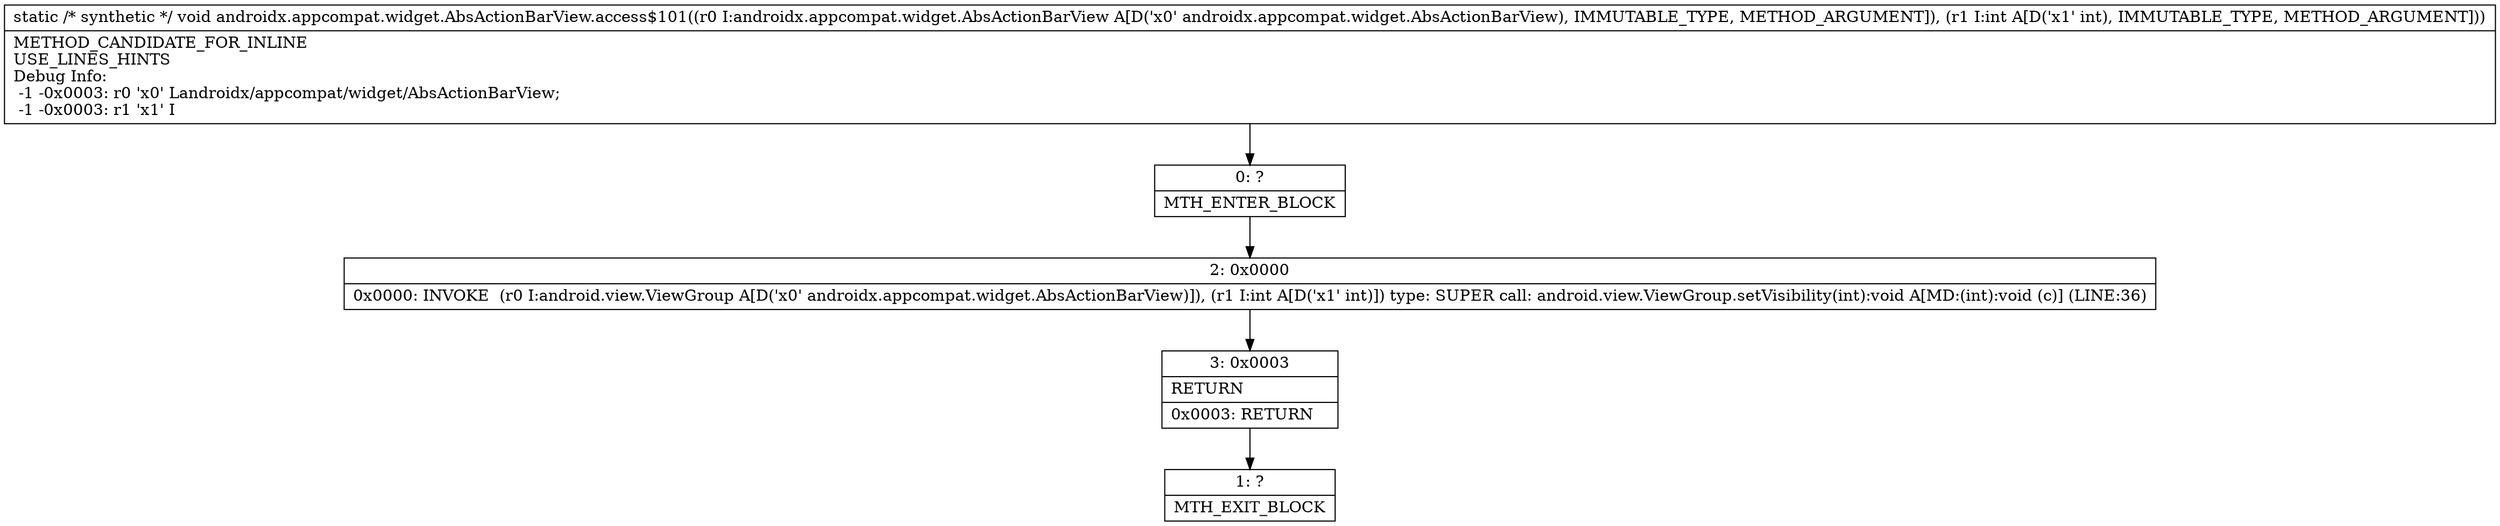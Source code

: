 digraph "CFG forandroidx.appcompat.widget.AbsActionBarView.access$101(Landroidx\/appcompat\/widget\/AbsActionBarView;I)V" {
Node_0 [shape=record,label="{0\:\ ?|MTH_ENTER_BLOCK\l}"];
Node_2 [shape=record,label="{2\:\ 0x0000|0x0000: INVOKE  (r0 I:android.view.ViewGroup A[D('x0' androidx.appcompat.widget.AbsActionBarView)]), (r1 I:int A[D('x1' int)]) type: SUPER call: android.view.ViewGroup.setVisibility(int):void A[MD:(int):void (c)] (LINE:36)\l}"];
Node_3 [shape=record,label="{3\:\ 0x0003|RETURN\l|0x0003: RETURN   \l}"];
Node_1 [shape=record,label="{1\:\ ?|MTH_EXIT_BLOCK\l}"];
MethodNode[shape=record,label="{static \/* synthetic *\/ void androidx.appcompat.widget.AbsActionBarView.access$101((r0 I:androidx.appcompat.widget.AbsActionBarView A[D('x0' androidx.appcompat.widget.AbsActionBarView), IMMUTABLE_TYPE, METHOD_ARGUMENT]), (r1 I:int A[D('x1' int), IMMUTABLE_TYPE, METHOD_ARGUMENT]))  | METHOD_CANDIDATE_FOR_INLINE\lUSE_LINES_HINTS\lDebug Info:\l  \-1 \-0x0003: r0 'x0' Landroidx\/appcompat\/widget\/AbsActionBarView;\l  \-1 \-0x0003: r1 'x1' I\l}"];
MethodNode -> Node_0;Node_0 -> Node_2;
Node_2 -> Node_3;
Node_3 -> Node_1;
}

